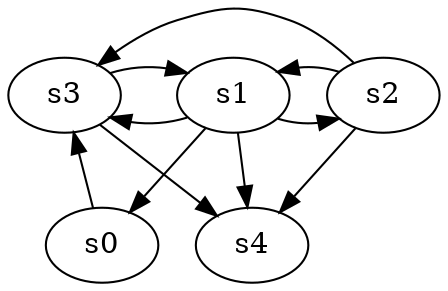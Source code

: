 digraph game_0676_complex_5 {
    s0 [name="s0", player=1];
    s1 [name="s1", player=0, target=1];
    s2 [name="s2", player=1, target=1];
    s3 [name="s3", player=0];
    s4 [name="s4", player=1];

    s0 -> s3 [constraint="!(time % 4 == 0)"];
    s1 -> s0;
    s1 -> s2 [constraint="time % 7 == 2"];
    s1 -> s3 [constraint="time % 4 == 0 && time % 4 == 0"];
    s1 -> s4;
    s2 -> s1 [constraint="time % 3 == 2 || time % 3 == 2"];
    s2 -> s3 [constraint="time == 4 || time == 8 || time == 12 || time == 16 || time == 18"];
    s2 -> s4 [constraint="time % 4 == 3 && time % 5 == 3"];
    s3 -> s1 [constraint="!(time % 3 == 1)"];
    s3 -> s4 [constraint="time % 4 == 2 || time % 2 == 1"];
}
